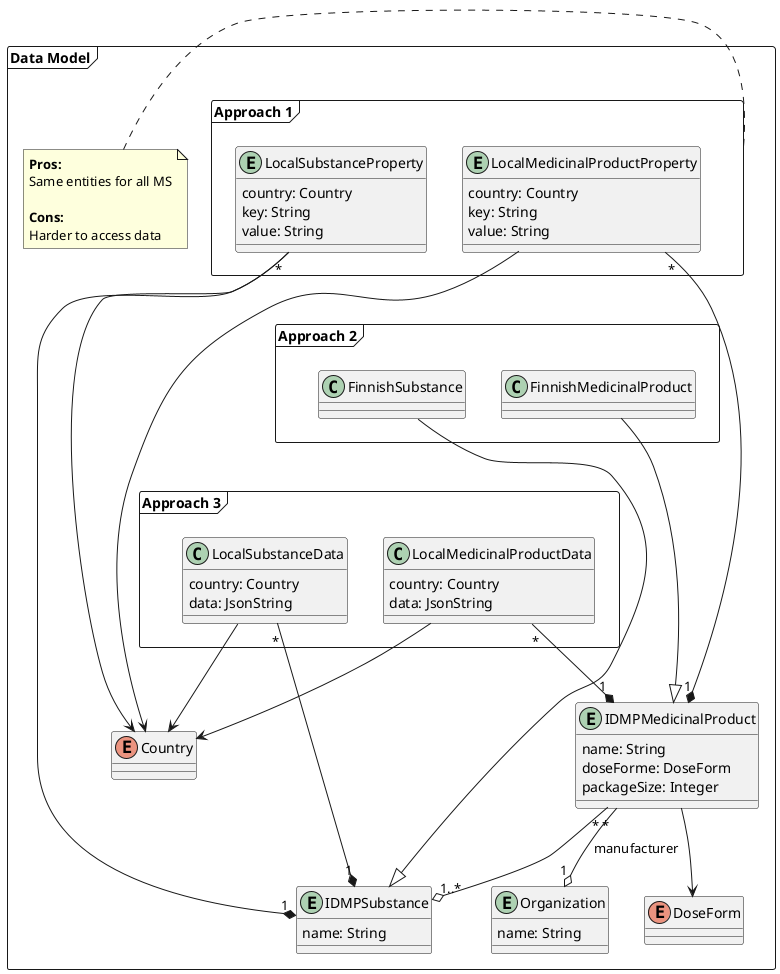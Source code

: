 @startuml
'skinparam linetype ortho

package "Data Model" as datamodel <<frame>> {
    enum DoseForm {}
    enum Country {}

    entity IDMPSubstance {
        name: String
    }

    entity IDMPMedicinalProduct {
        name: String
        doseForme: DoseForm
        packageSize: Integer
    }

    entity Organization {
        name: String
    }

    package "Approach 1" as approach1  <<frame>> {
        entity LocalMedicinalProductProperty {
            country: Country
            key: String
            value: String
        }

        entity LocalSubstanceProperty {
            country: Country
            key: String
            value: String
        }

        LocalMedicinalProductProperty --> Country
        LocalMedicinalProductProperty "*" --*  "1" IDMPMedicinalProduct

        LocalSubstanceProperty --> Country
        LocalSubstanceProperty "*" --* "1" IDMPSubstance
    }

    note left of approach1 {
        **Pros:**
        Same entities for all MS

        **Cons:**
        Harder to access data
    }

    package "Approach 2" as approach2 <<frame>> {
        class FinnishMedicinalProduct {}
        class FinnishSubstance {}

        FinnishMedicinalProduct --|> IDMPMedicinalProduct
        FinnishSubstance --|> IDMPSubstance
    }

'    note left of approach2 {
'        **Pros:**
'        ...
'
'        **Cons:**
'        ...
'    }

    package "Approach 3" as approach3 <<frame>> {
        class LocalMedicinalProductData {
            country: Country
            data: JsonString
        }

        class LocalSubstanceData {
            country: Country
            data: JsonString
        }

        LocalMedicinalProductData --> Country
        LocalMedicinalProductData "*" --* "1" IDMPMedicinalProduct

        LocalSubstanceData --> Country
        LocalSubstanceData "*" --* "1" IDMPSubstance
    }

    approach1 -[hidden]-> approach2
    approach2 -[hidden]-> approach3

    IDMPMedicinalProduct --> DoseForm
    IDMPMedicinalProduct "*" --o "1" Organization : manufacturer
    IDMPMedicinalProduct "*" --o "1..*" IDMPSubstance
}


@enduml